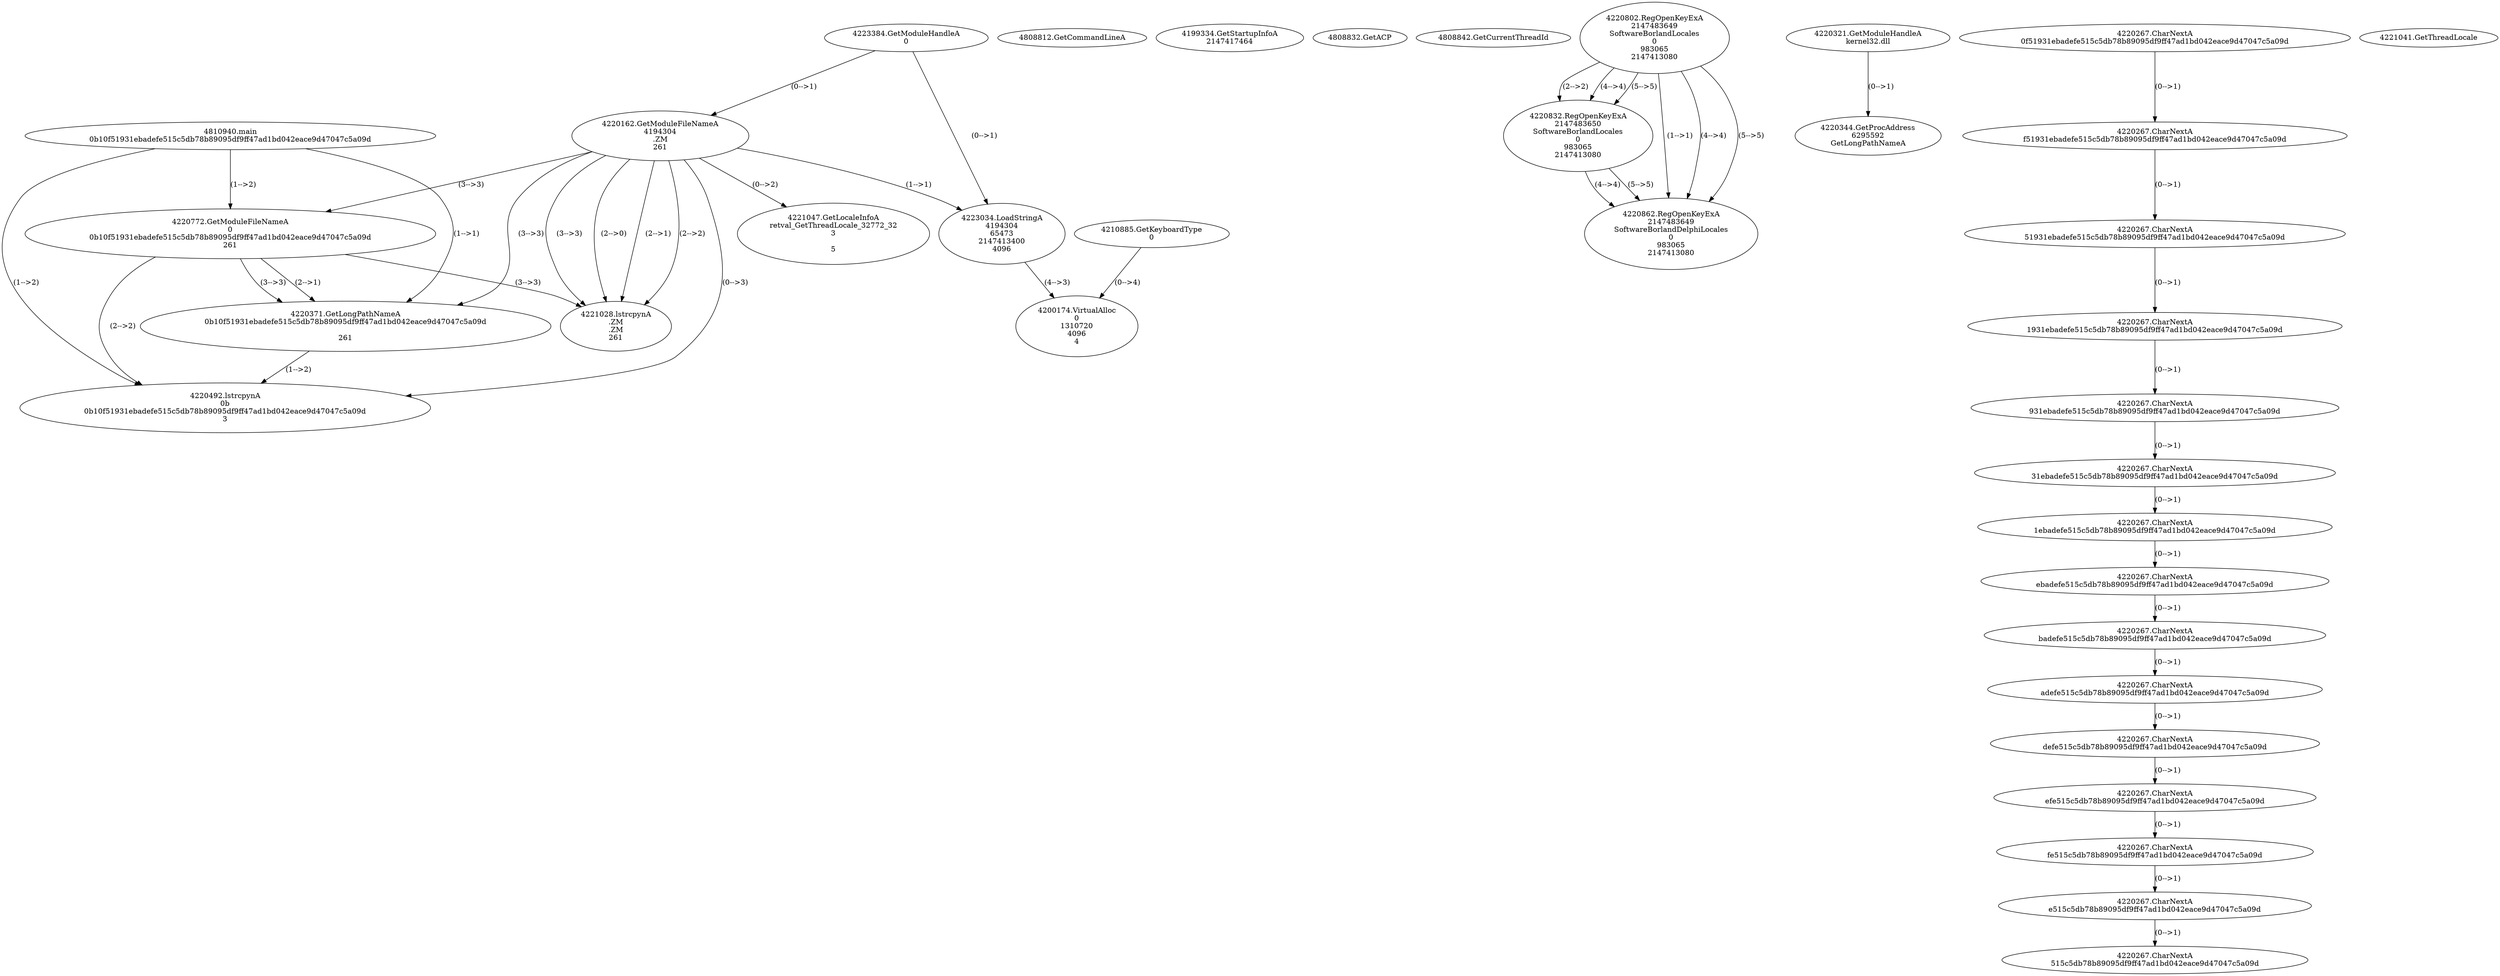 // Global SCDG with merge call
digraph {
	0 [label="4810940.main
0b10f51931ebadefe515c5db78b89095df9ff47ad1bd042eace9d47047c5a09d"]
	1 [label="4223384.GetModuleHandleA
0"]
	2 [label="4210885.GetKeyboardType
0"]
	3 [label="4808812.GetCommandLineA
"]
	4 [label="4199334.GetStartupInfoA
2147417464"]
	5 [label="4808832.GetACP
"]
	6 [label="4808842.GetCurrentThreadId
"]
	7 [label="4220162.GetModuleFileNameA
4194304
.ZM
261"]
	1 -> 7 [label="(0-->1)"]
	8 [label="4220772.GetModuleFileNameA
0
0b10f51931ebadefe515c5db78b89095df9ff47ad1bd042eace9d47047c5a09d
261"]
	0 -> 8 [label="(1-->2)"]
	7 -> 8 [label="(3-->3)"]
	9 [label="4220802.RegOpenKeyExA
2147483649
Software\Borland\Locales
0
983065
2147413080"]
	10 [label="4220832.RegOpenKeyExA
2147483650
Software\Borland\Locales
0
983065
2147413080"]
	9 -> 10 [label="(2-->2)"]
	9 -> 10 [label="(4-->4)"]
	9 -> 10 [label="(5-->5)"]
	11 [label="4220321.GetModuleHandleA
kernel32.dll"]
	12 [label="4220344.GetProcAddress
6295592
GetLongPathNameA"]
	11 -> 12 [label="(0-->1)"]
	13 [label="4220371.GetLongPathNameA
0b10f51931ebadefe515c5db78b89095df9ff47ad1bd042eace9d47047c5a09d

261"]
	0 -> 13 [label="(1-->1)"]
	8 -> 13 [label="(2-->1)"]
	7 -> 13 [label="(3-->3)"]
	8 -> 13 [label="(3-->3)"]
	14 [label="4220492.lstrcpynA
0b
0b10f51931ebadefe515c5db78b89095df9ff47ad1bd042eace9d47047c5a09d
3"]
	0 -> 14 [label="(1-->2)"]
	8 -> 14 [label="(2-->2)"]
	13 -> 14 [label="(1-->2)"]
	7 -> 14 [label="(0-->3)"]
	15 [label="4220267.CharNextA
0f51931ebadefe515c5db78b89095df9ff47ad1bd042eace9d47047c5a09d"]
	16 [label="4220267.CharNextA
f51931ebadefe515c5db78b89095df9ff47ad1bd042eace9d47047c5a09d"]
	15 -> 16 [label="(0-->1)"]
	17 [label="4220267.CharNextA
51931ebadefe515c5db78b89095df9ff47ad1bd042eace9d47047c5a09d"]
	16 -> 17 [label="(0-->1)"]
	18 [label="4220267.CharNextA
1931ebadefe515c5db78b89095df9ff47ad1bd042eace9d47047c5a09d"]
	17 -> 18 [label="(0-->1)"]
	19 [label="4220267.CharNextA
931ebadefe515c5db78b89095df9ff47ad1bd042eace9d47047c5a09d"]
	18 -> 19 [label="(0-->1)"]
	20 [label="4220267.CharNextA
31ebadefe515c5db78b89095df9ff47ad1bd042eace9d47047c5a09d"]
	19 -> 20 [label="(0-->1)"]
	21 [label="4220267.CharNextA
1ebadefe515c5db78b89095df9ff47ad1bd042eace9d47047c5a09d"]
	20 -> 21 [label="(0-->1)"]
	22 [label="4220267.CharNextA
ebadefe515c5db78b89095df9ff47ad1bd042eace9d47047c5a09d"]
	21 -> 22 [label="(0-->1)"]
	23 [label="4220267.CharNextA
badefe515c5db78b89095df9ff47ad1bd042eace9d47047c5a09d"]
	22 -> 23 [label="(0-->1)"]
	24 [label="4220267.CharNextA
adefe515c5db78b89095df9ff47ad1bd042eace9d47047c5a09d"]
	23 -> 24 [label="(0-->1)"]
	25 [label="4220267.CharNextA
defe515c5db78b89095df9ff47ad1bd042eace9d47047c5a09d"]
	24 -> 25 [label="(0-->1)"]
	26 [label="4220267.CharNextA
efe515c5db78b89095df9ff47ad1bd042eace9d47047c5a09d"]
	25 -> 26 [label="(0-->1)"]
	27 [label="4220267.CharNextA
fe515c5db78b89095df9ff47ad1bd042eace9d47047c5a09d"]
	26 -> 27 [label="(0-->1)"]
	28 [label="4220267.CharNextA
e515c5db78b89095df9ff47ad1bd042eace9d47047c5a09d"]
	27 -> 28 [label="(0-->1)"]
	29 [label="4220267.CharNextA
515c5db78b89095df9ff47ad1bd042eace9d47047c5a09d"]
	28 -> 29 [label="(0-->1)"]
	30 [label="4220862.RegOpenKeyExA
2147483649
Software\Borland\Delphi\Locales
0
983065
2147413080"]
	9 -> 30 [label="(1-->1)"]
	9 -> 30 [label="(4-->4)"]
	10 -> 30 [label="(4-->4)"]
	9 -> 30 [label="(5-->5)"]
	10 -> 30 [label="(5-->5)"]
	31 [label="4221028.lstrcpynA
.ZM
.ZM
261"]
	7 -> 31 [label="(2-->1)"]
	7 -> 31 [label="(2-->2)"]
	7 -> 31 [label="(3-->3)"]
	8 -> 31 [label="(3-->3)"]
	7 -> 31 [label="(2-->0)"]
	32 [label="4221041.GetThreadLocale
"]
	33 [label="4221047.GetLocaleInfoA
retval_GetThreadLocale_32772_32
3

5"]
	7 -> 33 [label="(0-->2)"]
	34 [label="4223034.LoadStringA
4194304
65473
2147413400
4096"]
	1 -> 34 [label="(0-->1)"]
	7 -> 34 [label="(1-->1)"]
	35 [label="4200174.VirtualAlloc
0
1310720
4096
4"]
	34 -> 35 [label="(4-->3)"]
	2 -> 35 [label="(0-->4)"]
}
